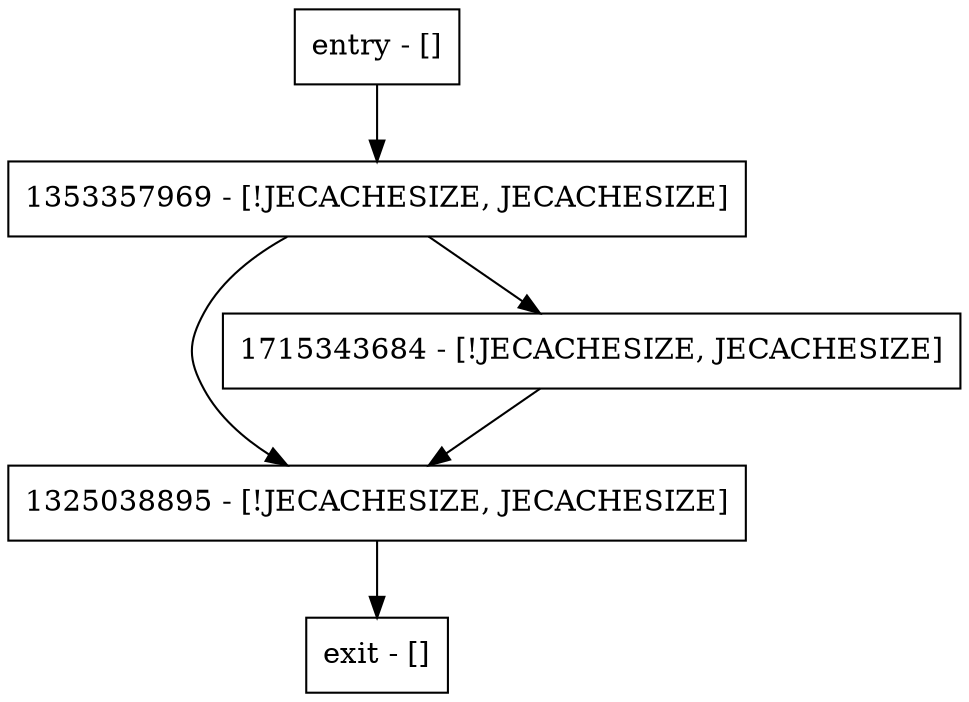 digraph appendLsn {
node [shape=record];
entry [label="entry - []"];
exit [label="exit - []"];
1325038895 [label="1325038895 - [!JECACHESIZE, JECACHESIZE]"];
1715343684 [label="1715343684 - [!JECACHESIZE, JECACHESIZE]"];
1353357969 [label="1353357969 - [!JECACHESIZE, JECACHESIZE]"];
entry;
exit;
entry -> 1353357969;
1325038895 -> exit;
1715343684 -> 1325038895;
1353357969 -> 1325038895;
1353357969 -> 1715343684;
}

